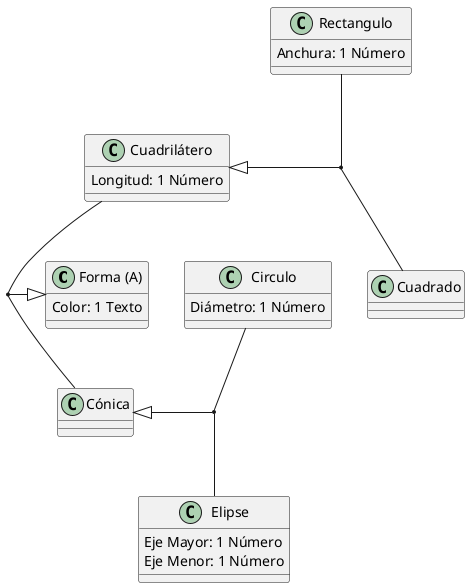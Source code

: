 @startuml

class "Forma (A)" as a{
Color: 1 Texto
}

class "Cuadrilátero" as cuadri{
Longitud: 1 Número
}

class "Cónica" as co{

}
class "Rectangulo" as rec{
Anchura: 1 Número

}

class "Cuadrado" as cua{

}

class "Circulo" as cir{
Diámetro: 1 Número
}

class "Elipse" as elip{
Eje Mayor: 1 Número
Eje Menor: 1 Número
}

cuadri <|-- (rec,cua)
co <|-- (cir,elip)

a <|-- (cuadri, co)
@enduml